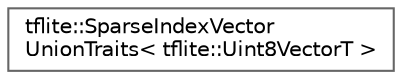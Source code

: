 digraph "Graphical Class Hierarchy"
{
 // LATEX_PDF_SIZE
  bgcolor="transparent";
  edge [fontname=Helvetica,fontsize=10,labelfontname=Helvetica,labelfontsize=10];
  node [fontname=Helvetica,fontsize=10,shape=box,height=0.2,width=0.4];
  rankdir="LR";
  Node0 [id="Node000000",label="tflite::SparseIndexVector\lUnionTraits\< tflite::Uint8VectorT \>",height=0.2,width=0.4,color="grey40", fillcolor="white", style="filled",URL="$structtflite_1_1_sparse_index_vector_union_traits_3_01tflite_1_1_uint8_vector_t_01_4.html",tooltip=" "];
}
